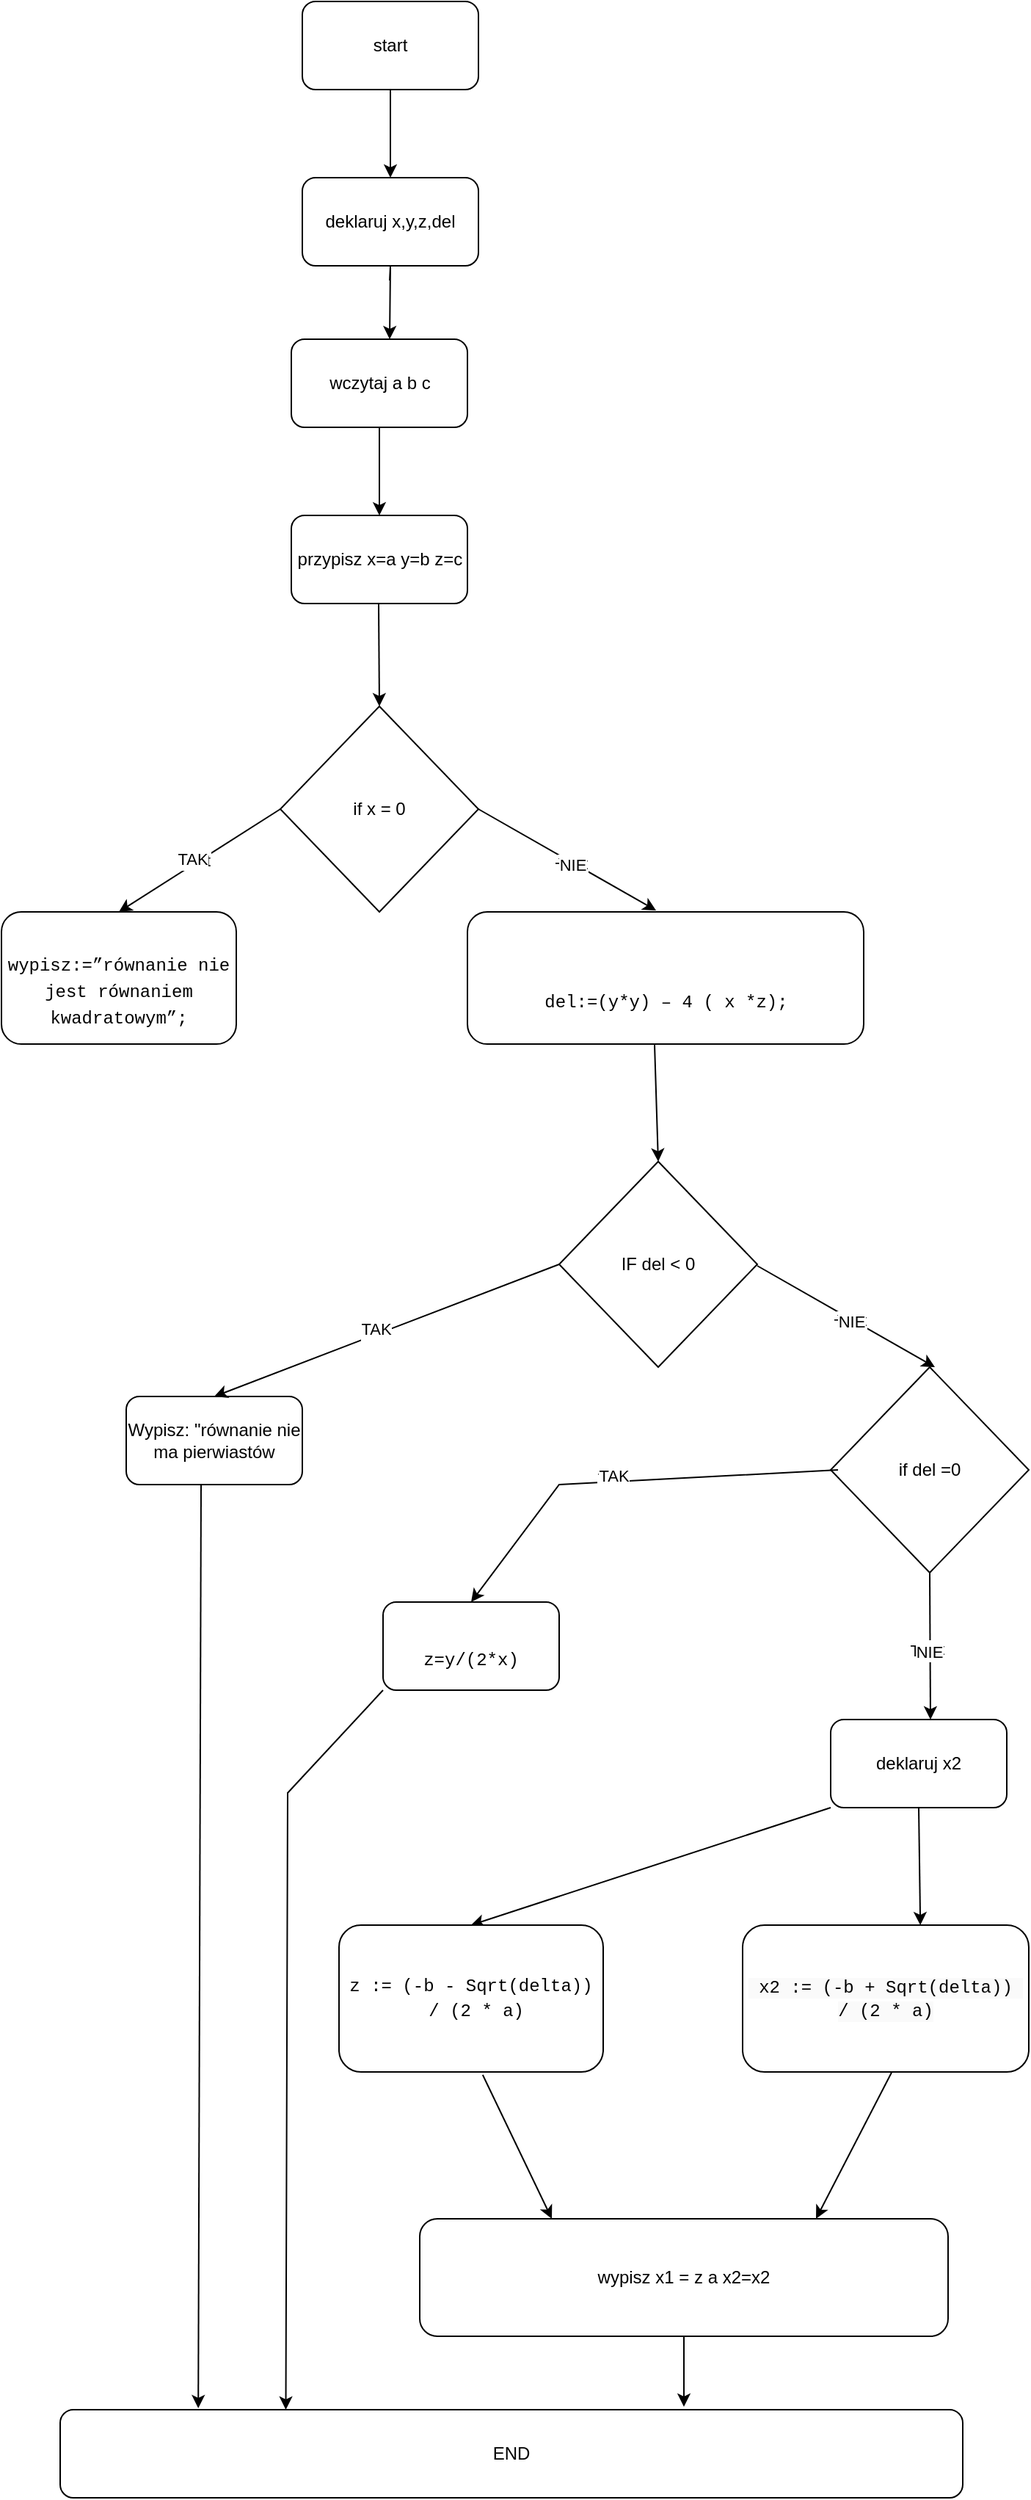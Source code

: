 <mxfile version="25.0.1">
  <diagram name="Page-1" id="rY8aTbDyzQEdGIXX13T_">
    <mxGraphModel dx="1362" dy="965" grid="1" gridSize="10" guides="1" tooltips="1" connect="1" arrows="1" fold="1" page="1" pageScale="1" pageWidth="850" pageHeight="1100" math="0" shadow="0">
      <root>
        <mxCell id="0" />
        <mxCell id="1" parent="0" />
        <mxCell id="3_7FV2yh24T6gY1ib8Ww-1" value="start" style="rounded=1;whiteSpace=wrap;html=1;" parent="1" vertex="1">
          <mxGeometry x="325" y="90" width="120" height="60" as="geometry" />
        </mxCell>
        <mxCell id="3_7FV2yh24T6gY1ib8Ww-3" value="&lt;br&gt;&lt;p style=&quot;line-height: 16px; text-align: left; margin-bottom: 0cm; direction: ltr; background: transparent; font-family: &amp;quot;Times New Roman&amp;quot;, serif; font-size: 12pt; font-variant-numeric: normal; font-variant-east-asian: normal; font-variant-alternates: normal; font-variant-position: normal; font-variant-emoji: normal;&quot; align=&quot;left&quot; class=&quot;western&quot;&gt;&lt;font face=&quot;SFMono-Regular, Menlo, Monaco, Consolas, Liberation Mono, Courier New, monospace&quot;&gt;&lt;font style=&quot;font-size: 9pt;&quot;&gt;del:=(y*y) – 4 ( x *z);&lt;/font&gt;&lt;/font&gt;&lt;/p&gt;" style="rounded=1;whiteSpace=wrap;html=1;" parent="1" vertex="1">
          <mxGeometry x="437.5" y="710" width="270" height="90" as="geometry" />
        </mxCell>
        <mxCell id="3_7FV2yh24T6gY1ib8Ww-4" value="if x = 0" style="rhombus;whiteSpace=wrap;html=1;" parent="1" vertex="1">
          <mxGeometry x="310" y="570" width="135" height="140" as="geometry" />
        </mxCell>
        <mxCell id="3_7FV2yh24T6gY1ib8Ww-5" value="&lt;div&gt;Wypisz: &quot;równanie nie ma pierwiastów&lt;/div&gt;" style="rounded=1;whiteSpace=wrap;html=1;" parent="1" vertex="1">
          <mxGeometry x="205" y="1040" width="120" height="60" as="geometry" />
        </mxCell>
        <mxCell id="3_7FV2yh24T6gY1ib8Ww-7" value="&lt;p style=&quot;line-height: 16px; text-align: left; margin-bottom: 0cm; direction: ltr; background: transparent; font-family: &amp;quot;Times New Roman&amp;quot;, serif; font-size: 12pt; font-variant-numeric: normal; font-variant-east-asian: normal; font-variant-alternates: normal; font-variant-position: normal; font-variant-emoji: normal;&quot; align=&quot;left&quot; class=&quot;western&quot;&gt;&lt;font face=&quot;SFMono-Regular, Menlo, Monaco, Consolas, Liberation Mono, Courier New, monospace&quot;&gt;&lt;font style=&quot;font-size: 9pt;&quot;&gt;z=y/(2*x)&lt;/font&gt;&lt;/font&gt;&lt;/p&gt;" style="rounded=1;whiteSpace=wrap;html=1;" parent="1" vertex="1">
          <mxGeometry x="380" y="1180" width="120" height="60" as="geometry" />
        </mxCell>
        <mxCell id="3_7FV2yh24T6gY1ib8Ww-16" value="deklaruj x2" style="rounded=1;whiteSpace=wrap;html=1;" parent="1" vertex="1">
          <mxGeometry x="685" y="1260" width="120" height="60" as="geometry" />
        </mxCell>
        <mxCell id="3_7FV2yh24T6gY1ib8Ww-21" value="" style="endArrow=classic;html=1;rounded=0;exitX=0.5;exitY=1;exitDx=0;exitDy=0;" parent="1" source="3_7FV2yh24T6gY1ib8Ww-1" edge="1">
          <mxGeometry width="50" height="50" relative="1" as="geometry">
            <mxPoint x="115" y="370" as="sourcePoint" />
            <mxPoint x="385" y="210" as="targetPoint" />
            <Array as="points" />
          </mxGeometry>
        </mxCell>
        <mxCell id="3_7FV2yh24T6gY1ib8Ww-23" value="" style="endArrow=classic;html=1;rounded=0;exitX=0.5;exitY=1;exitDx=0;exitDy=0;entryX=0.5;entryY=0;entryDx=0;entryDy=0;" parent="1" edge="1">
          <mxGeometry width="50" height="50" relative="1" as="geometry">
            <mxPoint x="384.5" y="280" as="sourcePoint" />
            <mxPoint x="384.5" y="320" as="targetPoint" />
            <Array as="points">
              <mxPoint x="385" y="270" />
            </Array>
          </mxGeometry>
        </mxCell>
        <mxCell id="3_7FV2yh24T6gY1ib8Ww-25" value="" style="endArrow=classic;html=1;rounded=0;entryX=0.5;entryY=0;entryDx=0;entryDy=0;exitX=0;exitY=1;exitDx=0;exitDy=0;" parent="1" source="3_7FV2yh24T6gY1ib8Ww-16" target="3_7FV2yh24T6gY1ib8Ww-33" edge="1">
          <mxGeometry width="50" height="50" relative="1" as="geometry">
            <mxPoint x="525" y="1430" as="sourcePoint" />
            <mxPoint x="525" y="1520" as="targetPoint" />
            <Array as="points" />
          </mxGeometry>
        </mxCell>
        <mxCell id="3_7FV2yh24T6gY1ib8Ww-33" value="&lt;font style=&quot;forced-color-adjust: none; color: rgb(0, 0, 0); font-family: ui-monospace, SFMono-Regular, &amp;quot;SF Mono&amp;quot;, Menlo, Consolas, &amp;quot;Liberation Mono&amp;quot;, monospace; font-size: 12px; font-style: normal; font-variant-ligatures: normal; font-variant-caps: normal; font-weight: 400; letter-spacing: normal; orphans: 2; text-align: left; text-indent: 0px; text-transform: none; widows: 2; word-spacing: 0px; -webkit-text-stroke-width: 0px; white-space: pre; text-decoration-thickness: initial; text-decoration-style: initial; text-decoration-color: initial;&quot;&gt;z := (-b - Sqrt(delta))&lt;/font&gt;&lt;div&gt;&lt;font style=&quot;forced-color-adjust: none; color: rgb(0, 0, 0); font-family: ui-monospace, SFMono-Regular, &amp;quot;SF Mono&amp;quot;, Menlo, Consolas, &amp;quot;Liberation Mono&amp;quot;, monospace; font-size: 12px; font-style: normal; font-variant-ligatures: normal; font-variant-caps: normal; font-weight: 400; letter-spacing: normal; orphans: 2; text-align: left; text-indent: 0px; text-transform: none; widows: 2; word-spacing: 0px; -webkit-text-stroke-width: 0px; white-space: pre; text-decoration-thickness: initial; text-decoration-style: initial; text-decoration-color: initial;&quot;&gt; / (2 * a)&lt;/font&gt;&lt;span style=&quot;forced-color-adjust: none; color: rgb(0, 0, 0); font-family: ui-monospace, SFMono-Regular, &amp;quot;SF Mono&amp;quot;, Menlo, Consolas, &amp;quot;Liberation Mono&amp;quot;, monospace; font-style: normal; font-variant-ligatures: normal; font-variant-caps: normal; font-weight: 400; letter-spacing: normal; orphans: 2; text-align: left; text-indent: 0px; text-transform: none; widows: 2; word-spacing: 0px; -webkit-text-stroke-width: 0px; white-space: pre; text-decoration-thickness: initial; text-decoration-style: initial; text-decoration-color: initial; font-size: 14px;&quot;&gt;&lt;br style=&quot;forced-color-adjust: none;&quot;&gt;&lt;/span&gt;&lt;/div&gt;" style="rounded=1;whiteSpace=wrap;html=1;" parent="1" vertex="1">
          <mxGeometry x="350" y="1400" width="180" height="100" as="geometry" />
        </mxCell>
        <mxCell id="3_7FV2yh24T6gY1ib8Ww-34" value="&lt;span style=&quot;font-family: ui-monospace, SFMono-Regular, &amp;quot;SF Mono&amp;quot;, Menlo, Consolas, &amp;quot;Liberation Mono&amp;quot;, monospace; text-align: left; white-space: pre; background-color: rgb(250, 250, 250);&quot;&gt;&lt;font&gt; x2 := (-b + Sqrt(delta)) &lt;/font&gt;&lt;/span&gt;&lt;div&gt;&lt;span style=&quot;font-family: ui-monospace, SFMono-Regular, &amp;quot;SF Mono&amp;quot;, Menlo, Consolas, &amp;quot;Liberation Mono&amp;quot;, monospace; text-align: left; white-space: pre; background-color: rgb(250, 250, 250);&quot;&gt;&lt;font&gt;/ (2 * a)&lt;/font&gt;&lt;/span&gt;&lt;/div&gt;" style="rounded=1;whiteSpace=wrap;html=1;" parent="1" vertex="1">
          <mxGeometry x="625" y="1400" width="195" height="100" as="geometry" />
        </mxCell>
        <mxCell id="3_7FV2yh24T6gY1ib8Ww-36" value="wypisz x1 = z a x2=x2" style="rounded=1;whiteSpace=wrap;html=1;" parent="1" vertex="1">
          <mxGeometry x="405" y="1600" width="360" height="80" as="geometry" />
        </mxCell>
        <mxCell id="3_7FV2yh24T6gY1ib8Ww-46" value="" style="endArrow=classic;html=1;rounded=0;entryX=0.25;entryY=0;entryDx=0;entryDy=0;exitX=0.544;exitY=1.02;exitDx=0;exitDy=0;exitPerimeter=0;" parent="1" source="3_7FV2yh24T6gY1ib8Ww-33" edge="1" target="3_7FV2yh24T6gY1ib8Ww-36">
          <mxGeometry width="50" height="50" relative="1" as="geometry">
            <mxPoint x="475" y="1590" as="sourcePoint" />
            <mxPoint x="335" y="1690" as="targetPoint" />
            <Array as="points" />
          </mxGeometry>
        </mxCell>
        <mxCell id="3_7FV2yh24T6gY1ib8Ww-48" value="END" style="rounded=1;whiteSpace=wrap;html=1;" parent="1" vertex="1">
          <mxGeometry x="160" y="1730" width="615" height="60" as="geometry" />
        </mxCell>
        <mxCell id="3_7FV2yh24T6gY1ib8Ww-50" value="" style="endArrow=classic;html=1;rounded=0;entryX=0.75;entryY=0;entryDx=0;entryDy=0;exitX=0.356;exitY=0.988;exitDx=0;exitDy=0;exitPerimeter=0;" parent="1" target="3_7FV2yh24T6gY1ib8Ww-36" edge="1">
          <mxGeometry width="50" height="50" relative="1" as="geometry">
            <mxPoint x="726.7" y="1500" as="sourcePoint" />
            <mxPoint x="515" y="1640.96" as="targetPoint" />
            <Array as="points" />
          </mxGeometry>
        </mxCell>
        <mxCell id="rHxc1B_SD6766_ShqNtJ-1" value="wczytaj a b c" style="rounded=1;whiteSpace=wrap;html=1;" vertex="1" parent="1">
          <mxGeometry x="317.5" y="320" width="120" height="60" as="geometry" />
        </mxCell>
        <mxCell id="rHxc1B_SD6766_ShqNtJ-2" value="deklaruj x,y,z,del" style="rounded=1;whiteSpace=wrap;html=1;" vertex="1" parent="1">
          <mxGeometry x="325" y="210" width="120" height="60" as="geometry" />
        </mxCell>
        <mxCell id="rHxc1B_SD6766_ShqNtJ-3" value="przypisz x=a y=b z=c" style="rounded=1;whiteSpace=wrap;html=1;" vertex="1" parent="1">
          <mxGeometry x="317.5" y="440" width="120" height="60" as="geometry" />
        </mxCell>
        <mxCell id="rHxc1B_SD6766_ShqNtJ-4" value="&lt;p style=&quot;line-height: 16px; margin-bottom: 0cm; direction: ltr; background: transparent; font-family: &amp;quot;Times New Roman&amp;quot;, serif; font-size: 12pt; font-variant-numeric: normal; font-variant-east-asian: normal; font-variant-alternates: normal; font-variant-position: normal; font-variant-emoji: normal;&quot; class=&quot;western&quot;&gt;&lt;span style=&quot;font-size: 9pt; font-family: SFMono-Regular, Menlo, Monaco, Consolas, &amp;quot;Liberation Mono&amp;quot;, &amp;quot;Courier New&amp;quot;, monospace; background-color: transparent;&quot;&gt;wypisz:=”równanie nie jest równaniem kwadratowym”;&lt;/span&gt;&lt;/p&gt;" style="rounded=1;whiteSpace=wrap;html=1;" vertex="1" parent="1">
          <mxGeometry x="120" y="710" width="160" height="90" as="geometry" />
        </mxCell>
        <mxCell id="rHxc1B_SD6766_ShqNtJ-5" value="" style="endArrow=classic;html=1;rounded=0;entryX=0.5;entryY=0;entryDx=0;entryDy=0;exitX=0;exitY=0.5;exitDx=0;exitDy=0;" edge="1" parent="1" source="3_7FV2yh24T6gY1ib8Ww-4" target="rHxc1B_SD6766_ShqNtJ-4">
          <mxGeometry width="50" height="50" relative="1" as="geometry">
            <mxPoint x="190" y="680" as="sourcePoint" />
            <mxPoint x="240" y="630" as="targetPoint" />
          </mxGeometry>
        </mxCell>
        <mxCell id="rHxc1B_SD6766_ShqNtJ-6" value="Text" style="edgeLabel;html=1;align=center;verticalAlign=middle;resizable=0;points=[];" vertex="1" connectable="0" parent="rHxc1B_SD6766_ShqNtJ-5">
          <mxGeometry x="0.06" y="-1" relative="1" as="geometry">
            <mxPoint y="-1" as="offset" />
          </mxGeometry>
        </mxCell>
        <mxCell id="rHxc1B_SD6766_ShqNtJ-7" value="TAK" style="edgeLabel;html=1;align=center;verticalAlign=middle;resizable=0;points=[];" vertex="1" connectable="0" parent="rHxc1B_SD6766_ShqNtJ-5">
          <mxGeometry x="0.057" y="-4" relative="1" as="geometry">
            <mxPoint as="offset" />
          </mxGeometry>
        </mxCell>
        <mxCell id="rHxc1B_SD6766_ShqNtJ-8" value="" style="endArrow=classic;html=1;rounded=0;entryX=0.476;entryY=-0.011;entryDx=0;entryDy=0;exitX=0;exitY=0.5;exitDx=0;exitDy=0;entryPerimeter=0;" edge="1" parent="1" target="3_7FV2yh24T6gY1ib8Ww-3">
          <mxGeometry width="50" height="50" relative="1" as="geometry">
            <mxPoint x="445" y="640" as="sourcePoint" />
            <mxPoint x="335" y="710" as="targetPoint" />
          </mxGeometry>
        </mxCell>
        <mxCell id="rHxc1B_SD6766_ShqNtJ-9" value="Text" style="edgeLabel;html=1;align=center;verticalAlign=middle;resizable=0;points=[];" vertex="1" connectable="0" parent="rHxc1B_SD6766_ShqNtJ-8">
          <mxGeometry x="0.06" y="-1" relative="1" as="geometry">
            <mxPoint y="-1" as="offset" />
          </mxGeometry>
        </mxCell>
        <mxCell id="rHxc1B_SD6766_ShqNtJ-10" value="TAK" style="edgeLabel;html=1;align=center;verticalAlign=middle;resizable=0;points=[];" vertex="1" connectable="0" parent="rHxc1B_SD6766_ShqNtJ-8">
          <mxGeometry x="0.057" y="-4" relative="1" as="geometry">
            <mxPoint as="offset" />
          </mxGeometry>
        </mxCell>
        <mxCell id="rHxc1B_SD6766_ShqNtJ-11" value="NIE" style="edgeLabel;html=1;align=center;verticalAlign=middle;resizable=0;points=[];" vertex="1" connectable="0" parent="rHxc1B_SD6766_ShqNtJ-8">
          <mxGeometry x="0.068" y="-1" relative="1" as="geometry">
            <mxPoint as="offset" />
          </mxGeometry>
        </mxCell>
        <mxCell id="rHxc1B_SD6766_ShqNtJ-12" value="IF del &amp;lt; 0" style="rhombus;whiteSpace=wrap;html=1;" vertex="1" parent="1">
          <mxGeometry x="500" y="880" width="135" height="140" as="geometry" />
        </mxCell>
        <mxCell id="rHxc1B_SD6766_ShqNtJ-13" value="" style="endArrow=classic;html=1;rounded=0;entryX=0.5;entryY=0;entryDx=0;entryDy=0;exitX=0;exitY=0.5;exitDx=0;exitDy=0;" edge="1" parent="1" target="rHxc1B_SD6766_ShqNtJ-12">
          <mxGeometry width="50" height="50" relative="1" as="geometry">
            <mxPoint x="565" y="800" as="sourcePoint" />
            <mxPoint x="455" y="870" as="targetPoint" />
          </mxGeometry>
        </mxCell>
        <mxCell id="rHxc1B_SD6766_ShqNtJ-16" value="" style="endArrow=classic;html=1;rounded=0;entryX=0.5;entryY=0;entryDx=0;entryDy=0;exitX=0;exitY=0.5;exitDx=0;exitDy=0;" edge="1" parent="1" target="3_7FV2yh24T6gY1ib8Ww-5">
          <mxGeometry width="50" height="50" relative="1" as="geometry">
            <mxPoint x="500" y="950" as="sourcePoint" />
            <mxPoint x="390" y="1020" as="targetPoint" />
          </mxGeometry>
        </mxCell>
        <mxCell id="rHxc1B_SD6766_ShqNtJ-17" value="Text" style="edgeLabel;html=1;align=center;verticalAlign=middle;resizable=0;points=[];" vertex="1" connectable="0" parent="rHxc1B_SD6766_ShqNtJ-16">
          <mxGeometry x="0.06" y="-1" relative="1" as="geometry">
            <mxPoint y="-1" as="offset" />
          </mxGeometry>
        </mxCell>
        <mxCell id="rHxc1B_SD6766_ShqNtJ-18" value="TAK" style="edgeLabel;html=1;align=center;verticalAlign=middle;resizable=0;points=[];" vertex="1" connectable="0" parent="rHxc1B_SD6766_ShqNtJ-16">
          <mxGeometry x="0.057" y="-4" relative="1" as="geometry">
            <mxPoint as="offset" />
          </mxGeometry>
        </mxCell>
        <mxCell id="rHxc1B_SD6766_ShqNtJ-19" value="" style="endArrow=classic;html=1;rounded=0;entryX=0.476;entryY=-0.011;entryDx=0;entryDy=0;exitX=0;exitY=0.5;exitDx=0;exitDy=0;entryPerimeter=0;" edge="1" parent="1">
          <mxGeometry width="50" height="50" relative="1" as="geometry">
            <mxPoint x="635" y="951" as="sourcePoint" />
            <mxPoint x="756" y="1020" as="targetPoint" />
          </mxGeometry>
        </mxCell>
        <mxCell id="rHxc1B_SD6766_ShqNtJ-20" value="Text" style="edgeLabel;html=1;align=center;verticalAlign=middle;resizable=0;points=[];" vertex="1" connectable="0" parent="rHxc1B_SD6766_ShqNtJ-19">
          <mxGeometry x="0.06" y="-1" relative="1" as="geometry">
            <mxPoint y="-1" as="offset" />
          </mxGeometry>
        </mxCell>
        <mxCell id="rHxc1B_SD6766_ShqNtJ-21" value="TAK" style="edgeLabel;html=1;align=center;verticalAlign=middle;resizable=0;points=[];" vertex="1" connectable="0" parent="rHxc1B_SD6766_ShqNtJ-19">
          <mxGeometry x="0.057" y="-4" relative="1" as="geometry">
            <mxPoint as="offset" />
          </mxGeometry>
        </mxCell>
        <mxCell id="rHxc1B_SD6766_ShqNtJ-22" value="NIE" style="edgeLabel;html=1;align=center;verticalAlign=middle;resizable=0;points=[];" vertex="1" connectable="0" parent="rHxc1B_SD6766_ShqNtJ-19">
          <mxGeometry x="0.068" y="-1" relative="1" as="geometry">
            <mxPoint as="offset" />
          </mxGeometry>
        </mxCell>
        <mxCell id="rHxc1B_SD6766_ShqNtJ-24" value="if del =0" style="rhombus;whiteSpace=wrap;html=1;" vertex="1" parent="1">
          <mxGeometry x="685" y="1020" width="135" height="140" as="geometry" />
        </mxCell>
        <mxCell id="rHxc1B_SD6766_ShqNtJ-25" value="" style="endArrow=classic;html=1;rounded=0;entryX=0.5;entryY=0;entryDx=0;entryDy=0;exitX=0;exitY=0.5;exitDx=0;exitDy=0;" edge="1" parent="1" target="3_7FV2yh24T6gY1ib8Ww-7">
          <mxGeometry width="50" height="50" relative="1" as="geometry">
            <mxPoint x="690" y="1090" as="sourcePoint" />
            <mxPoint x="455" y="1180" as="targetPoint" />
            <Array as="points">
              <mxPoint x="500" y="1100" />
            </Array>
          </mxGeometry>
        </mxCell>
        <mxCell id="rHxc1B_SD6766_ShqNtJ-26" value="Text" style="edgeLabel;html=1;align=center;verticalAlign=middle;resizable=0;points=[];" vertex="1" connectable="0" parent="rHxc1B_SD6766_ShqNtJ-25">
          <mxGeometry x="0.06" y="-1" relative="1" as="geometry">
            <mxPoint y="-1" as="offset" />
          </mxGeometry>
        </mxCell>
        <mxCell id="rHxc1B_SD6766_ShqNtJ-27" value="TAK" style="edgeLabel;html=1;align=center;verticalAlign=middle;resizable=0;points=[];" vertex="1" connectable="0" parent="rHxc1B_SD6766_ShqNtJ-25">
          <mxGeometry x="0.057" y="-4" relative="1" as="geometry">
            <mxPoint as="offset" />
          </mxGeometry>
        </mxCell>
        <mxCell id="rHxc1B_SD6766_ShqNtJ-28" value="" style="endArrow=classic;html=1;rounded=0;exitX=0.5;exitY=1;exitDx=0;exitDy=0;" edge="1" parent="1" source="rHxc1B_SD6766_ShqNtJ-24">
          <mxGeometry width="50" height="50" relative="1" as="geometry">
            <mxPoint x="665" y="1190" as="sourcePoint" />
            <mxPoint x="753" y="1260" as="targetPoint" />
          </mxGeometry>
        </mxCell>
        <mxCell id="rHxc1B_SD6766_ShqNtJ-29" value="Text" style="edgeLabel;html=1;align=center;verticalAlign=middle;resizable=0;points=[];" vertex="1" connectable="0" parent="rHxc1B_SD6766_ShqNtJ-28">
          <mxGeometry x="0.06" y="-1" relative="1" as="geometry">
            <mxPoint y="-1" as="offset" />
          </mxGeometry>
        </mxCell>
        <mxCell id="rHxc1B_SD6766_ShqNtJ-30" value="TAK" style="edgeLabel;html=1;align=center;verticalAlign=middle;resizable=0;points=[];" vertex="1" connectable="0" parent="rHxc1B_SD6766_ShqNtJ-28">
          <mxGeometry x="0.057" y="-4" relative="1" as="geometry">
            <mxPoint as="offset" />
          </mxGeometry>
        </mxCell>
        <mxCell id="rHxc1B_SD6766_ShqNtJ-31" value="NIE" style="edgeLabel;html=1;align=center;verticalAlign=middle;resizable=0;points=[];" vertex="1" connectable="0" parent="rHxc1B_SD6766_ShqNtJ-28">
          <mxGeometry x="0.068" y="-1" relative="1" as="geometry">
            <mxPoint as="offset" />
          </mxGeometry>
        </mxCell>
        <mxCell id="rHxc1B_SD6766_ShqNtJ-32" value="" style="endArrow=classic;html=1;rounded=0;entryX=0.621;entryY=0;entryDx=0;entryDy=0;entryPerimeter=0;" edge="1" parent="1" target="3_7FV2yh24T6gY1ib8Ww-34">
          <mxGeometry width="50" height="50" relative="1" as="geometry">
            <mxPoint x="745" y="1320" as="sourcePoint" />
            <mxPoint x="715" y="1580" as="targetPoint" />
          </mxGeometry>
        </mxCell>
        <mxCell id="rHxc1B_SD6766_ShqNtJ-33" value="" style="endArrow=classic;html=1;rounded=0;exitX=0.425;exitY=1;exitDx=0;exitDy=0;exitPerimeter=0;entryX=0.153;entryY=-0.017;entryDx=0;entryDy=0;entryPerimeter=0;" edge="1" parent="1" source="3_7FV2yh24T6gY1ib8Ww-5" target="3_7FV2yh24T6gY1ib8Ww-48">
          <mxGeometry width="50" height="50" relative="1" as="geometry">
            <mxPoint x="240" y="1490" as="sourcePoint" />
            <mxPoint x="290" y="1440" as="targetPoint" />
          </mxGeometry>
        </mxCell>
        <mxCell id="rHxc1B_SD6766_ShqNtJ-34" value="" style="endArrow=classic;html=1;rounded=0;exitX=0;exitY=1;exitDx=0;exitDy=0;entryX=0.25;entryY=0;entryDx=0;entryDy=0;" edge="1" parent="1" source="3_7FV2yh24T6gY1ib8Ww-7" target="3_7FV2yh24T6gY1ib8Ww-48">
          <mxGeometry width="50" height="50" relative="1" as="geometry">
            <mxPoint x="325" y="1380" as="sourcePoint" />
            <mxPoint x="375" y="1330" as="targetPoint" />
            <Array as="points">
              <mxPoint x="315" y="1310" />
            </Array>
          </mxGeometry>
        </mxCell>
        <mxCell id="rHxc1B_SD6766_ShqNtJ-35" value="" style="endArrow=classic;html=1;rounded=0;exitX=0.5;exitY=1;exitDx=0;exitDy=0;" edge="1" parent="1" source="3_7FV2yh24T6gY1ib8Ww-36">
          <mxGeometry width="50" height="50" relative="1" as="geometry">
            <mxPoint x="505" y="1880" as="sourcePoint" />
            <mxPoint x="585" y="1728" as="targetPoint" />
          </mxGeometry>
        </mxCell>
        <mxCell id="rHxc1B_SD6766_ShqNtJ-36" value="" style="endArrow=classic;html=1;rounded=0;exitX=0.5;exitY=1;exitDx=0;exitDy=0;entryX=0.5;entryY=0;entryDx=0;entryDy=0;" edge="1" parent="1" source="rHxc1B_SD6766_ShqNtJ-1" target="rHxc1B_SD6766_ShqNtJ-3">
          <mxGeometry width="50" height="50" relative="1" as="geometry">
            <mxPoint x="400" y="400" as="sourcePoint" />
            <mxPoint x="450" y="350" as="targetPoint" />
          </mxGeometry>
        </mxCell>
        <mxCell id="rHxc1B_SD6766_ShqNtJ-39" value="" style="endArrow=classic;html=1;rounded=0;exitX=0.5;exitY=1;exitDx=0;exitDy=0;entryX=0.5;entryY=0;entryDx=0;entryDy=0;" edge="1" parent="1" target="3_7FV2yh24T6gY1ib8Ww-4">
          <mxGeometry width="50" height="50" relative="1" as="geometry">
            <mxPoint x="377" y="500" as="sourcePoint" />
            <mxPoint x="377" y="560" as="targetPoint" />
          </mxGeometry>
        </mxCell>
      </root>
    </mxGraphModel>
  </diagram>
</mxfile>
